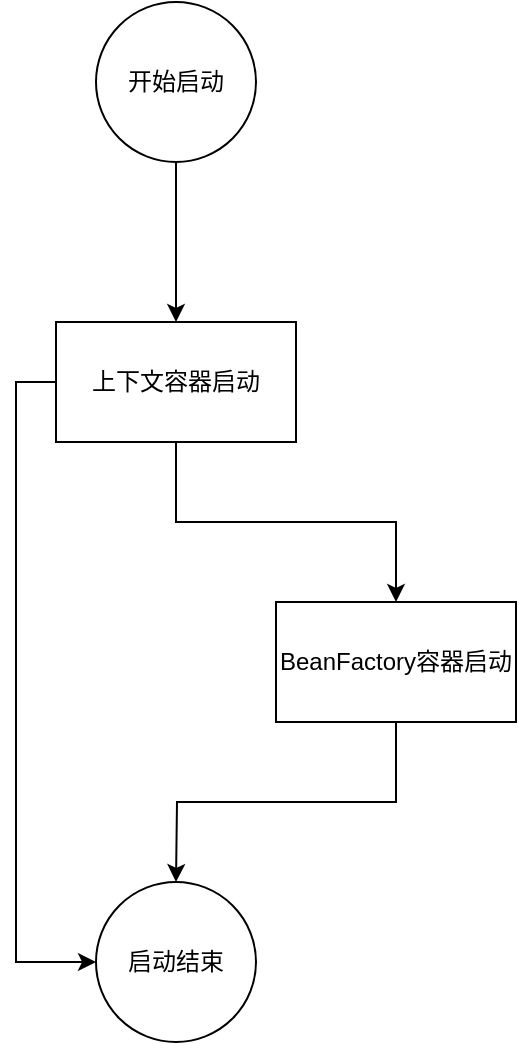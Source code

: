 <mxfile version="9.3.1" type="device" userAgent="Mozilla/5.0 (Macintosh; Intel Mac OS X 10_14_1) AppleWebKit/537.36 (KHTML, like Gecko) draw.io/9.3.1 Chrome/66.0.336.181 Electron/3.0.6 Safari/537.36" editor="www.draw.io"><diagram id="8HdPPavlg0hs8LvCiRic" name="Page-1"><mxGraphModel dx="942" dy="750" grid="1" gridSize="10" guides="1" tooltips="1" connect="1" arrows="1" fold="1" page="1" pageScale="1" pageWidth="827" pageHeight="1169" background="#ffffff" math="0" shadow="0"><root><mxCell id="0"/><mxCell id="1" parent="0"/><mxCell id="4" value="" style="edgeStyle=orthogonalEdgeStyle;rounded=0;html=1;jettySize=auto;orthogonalLoop=1;fontSize=12;" edge="1" parent="1" source="2"><mxGeometry relative="1" as="geometry"><mxPoint x="400" y="200" as="targetPoint"/></mxGeometry></mxCell><mxCell id="2" value="开始启动" style="ellipse;whiteSpace=wrap;html=1;aspect=fixed;fontSize=12;" vertex="1" parent="1"><mxGeometry x="360" y="40" width="80" height="80" as="geometry"/></mxCell><mxCell id="7" value="" style="edgeStyle=orthogonalEdgeStyle;rounded=0;html=1;jettySize=auto;orthogonalLoop=1;fontSize=12;" edge="1" parent="1" source="5" target="6"><mxGeometry relative="1" as="geometry"/></mxCell><mxCell id="11" style="edgeStyle=orthogonalEdgeStyle;rounded=0;html=1;exitX=0;exitY=0.5;entryX=0;entryY=0.5;jettySize=auto;orthogonalLoop=1;fontSize=12;" edge="1" parent="1" source="5" target="10"><mxGeometry relative="1" as="geometry"/></mxCell><mxCell id="5" value="上下文容器启动" style="rounded=0;whiteSpace=wrap;html=1;fontSize=12;" vertex="1" parent="1"><mxGeometry x="340" y="200" width="120" height="60" as="geometry"/></mxCell><mxCell id="9" value="" style="edgeStyle=orthogonalEdgeStyle;rounded=0;html=1;jettySize=auto;orthogonalLoop=1;fontSize=12;exitX=0.5;exitY=1;" edge="1" parent="1" source="6"><mxGeometry relative="1" as="geometry"><mxPoint x="400" y="480" as="targetPoint"/></mxGeometry></mxCell><mxCell id="6" value="BeanFactory容器启动" style="rounded=0;whiteSpace=wrap;html=1;fontSize=12;" vertex="1" parent="1"><mxGeometry x="450" y="340" width="120" height="60" as="geometry"/></mxCell><mxCell id="10" value="启动结束" style="ellipse;whiteSpace=wrap;html=1;aspect=fixed;fontSize=12;" vertex="1" parent="1"><mxGeometry x="360" y="480" width="80" height="80" as="geometry"/></mxCell></root></mxGraphModel></diagram></mxfile>